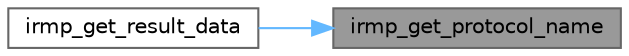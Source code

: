 digraph "irmp_get_protocol_name"
{
 // LATEX_PDF_SIZE
  bgcolor="transparent";
  edge [fontname=Helvetica,fontsize=10,labelfontname=Helvetica,labelfontsize=10];
  node [fontname=Helvetica,fontsize=10,shape=box,height=0.2,width=0.4];
  rankdir="RL";
  Node1 [id="Node000001",label="irmp_get_protocol_name",height=0.2,width=0.4,color="gray40", fillcolor="grey60", style="filled", fontcolor="black",tooltip="Resolve the protocol identifer to the protocol's name."];
  Node1 -> Node2 [id="edge1_Node000001_Node000002",dir="back",color="steelblue1",style="solid",tooltip=" "];
  Node2 [id="Node000002",label="irmp_get_result_data",height=0.2,width=0.4,color="grey40", fillcolor="white", style="filled",URL="$a00032.html#ac51614b600a56e7d401ddd1d0a16cb35",tooltip="Query result data after detection succeeded."];
}

